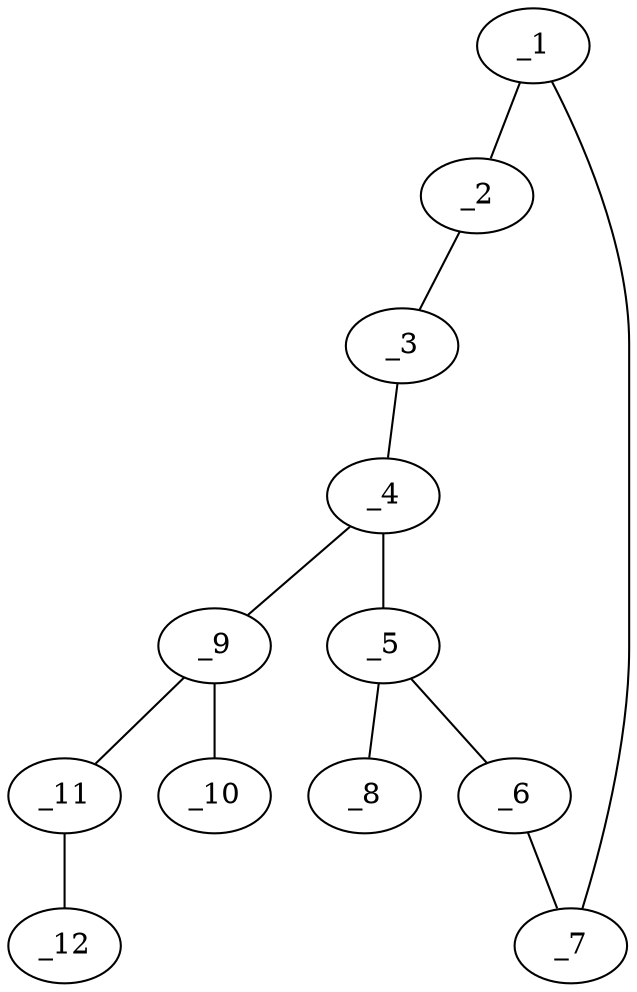 graph molid633890 {
	_1	 [charge=0,
		chem=1,
		symbol="C  ",
		x=2,
		y="0.7796"];
	_2	 [charge=0,
		chem=1,
		symbol="C  ",
		x="2.7818",
		y="1.4031"];
	_1 -- _2	 [valence=2];
	_7	 [charge=0,
		chem=1,
		symbol="C  ",
		x=2,
		y="-0.2204"];
	_1 -- _7	 [valence=1];
	_3	 [charge=0,
		chem=1,
		symbol="C  ",
		x="3.7568",
		y="1.1806"];
	_2 -- _3	 [valence=1];
	_4	 [charge=0,
		chem=1,
		symbol="C  ",
		x="4.1906",
		y="0.2797"];
	_3 -- _4	 [valence=1];
	_5	 [charge=0,
		chem=1,
		symbol="C  ",
		x="3.7568",
		y="-0.6213"];
	_4 -- _5	 [valence=1];
	_9	 [charge=0,
		chem=1,
		symbol="C  ",
		x="5.1906",
		y="0.2797"];
	_4 -- _9	 [valence=1];
	_6	 [charge=0,
		chem=1,
		symbol="C  ",
		x="2.7818",
		y="-0.8438"];
	_5 -- _6	 [valence=1];
	_8	 [charge=0,
		chem=2,
		symbol="O  ",
		x="4.3803",
		y="-1.4031"];
	_5 -- _8	 [valence=2];
	_6 -- _7	 [valence=1];
	_10	 [charge=0,
		chem=2,
		symbol="O  ",
		x="5.6906",
		y="-0.5864"];
	_9 -- _10	 [valence=2];
	_11	 [charge=0,
		chem=2,
		symbol="O  ",
		x="5.6906",
		y="1.1457"];
	_9 -- _11	 [valence=1];
	_12	 [charge=0,
		chem=1,
		symbol="C  ",
		x="6.6906",
		y="1.1457"];
	_11 -- _12	 [valence=1];
}
